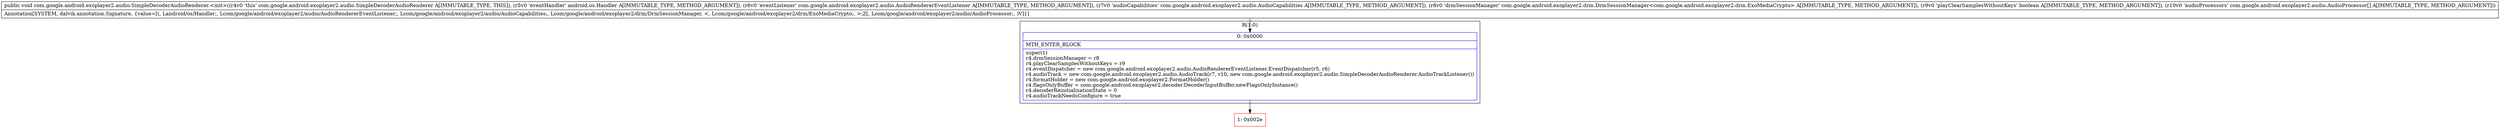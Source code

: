 digraph "CFG forcom.google.android.exoplayer2.audio.SimpleDecoderAudioRenderer.\<init\>(Landroid\/os\/Handler;Lcom\/google\/android\/exoplayer2\/audio\/AudioRendererEventListener;Lcom\/google\/android\/exoplayer2\/audio\/AudioCapabilities;Lcom\/google\/android\/exoplayer2\/drm\/DrmSessionManager;Z[Lcom\/google\/android\/exoplayer2\/audio\/AudioProcessor;)V" {
subgraph cluster_Region_446669660 {
label = "R(1:0)";
node [shape=record,color=blue];
Node_0 [shape=record,label="{0\:\ 0x0000|MTH_ENTER_BLOCK\l|super(1)\lr4.drmSessionManager = r8\lr4.playClearSamplesWithoutKeys = r9\lr4.eventDispatcher = new com.google.android.exoplayer2.audio.AudioRendererEventListener.EventDispatcher(r5, r6)\lr4.audioTrack = new com.google.android.exoplayer2.audio.AudioTrack(r7, r10, new com.google.android.exoplayer2.audio.SimpleDecoderAudioRenderer.AudioTrackListener())\lr4.formatHolder = new com.google.android.exoplayer2.FormatHolder()\lr4.flagsOnlyBuffer = com.google.android.exoplayer2.decoder.DecoderInputBuffer.newFlagsOnlyInstance()\lr4.decoderReinitializationState = 0\lr4.audioTrackNeedsConfigure = true\l}"];
}
Node_1 [shape=record,color=red,label="{1\:\ 0x002e}"];
MethodNode[shape=record,label="{public void com.google.android.exoplayer2.audio.SimpleDecoderAudioRenderer.\<init\>((r4v0 'this' com.google.android.exoplayer2.audio.SimpleDecoderAudioRenderer A[IMMUTABLE_TYPE, THIS]), (r5v0 'eventHandler' android.os.Handler A[IMMUTABLE_TYPE, METHOD_ARGUMENT]), (r6v0 'eventListener' com.google.android.exoplayer2.audio.AudioRendererEventListener A[IMMUTABLE_TYPE, METHOD_ARGUMENT]), (r7v0 'audioCapabilities' com.google.android.exoplayer2.audio.AudioCapabilities A[IMMUTABLE_TYPE, METHOD_ARGUMENT]), (r8v0 'drmSessionManager' com.google.android.exoplayer2.drm.DrmSessionManager\<com.google.android.exoplayer2.drm.ExoMediaCrypto\> A[IMMUTABLE_TYPE, METHOD_ARGUMENT]), (r9v0 'playClearSamplesWithoutKeys' boolean A[IMMUTABLE_TYPE, METHOD_ARGUMENT]), (r10v0 'audioProcessors' com.google.android.exoplayer2.audio.AudioProcessor[] A[IMMUTABLE_TYPE, METHOD_ARGUMENT]))  | Annotation[SYSTEM, dalvik.annotation.Signature, \{value=[(, Landroid\/os\/Handler;, Lcom\/google\/android\/exoplayer2\/audio\/AudioRendererEventListener;, Lcom\/google\/android\/exoplayer2\/audio\/AudioCapabilities;, Lcom\/google\/android\/exoplayer2\/drm\/DrmSessionManager, \<, Lcom\/google\/android\/exoplayer2\/drm\/ExoMediaCrypto;, \>;Z[, Lcom\/google\/android\/exoplayer2\/audio\/AudioProcessor;, )V]\}]\l}"];
MethodNode -> Node_0;
Node_0 -> Node_1;
}

